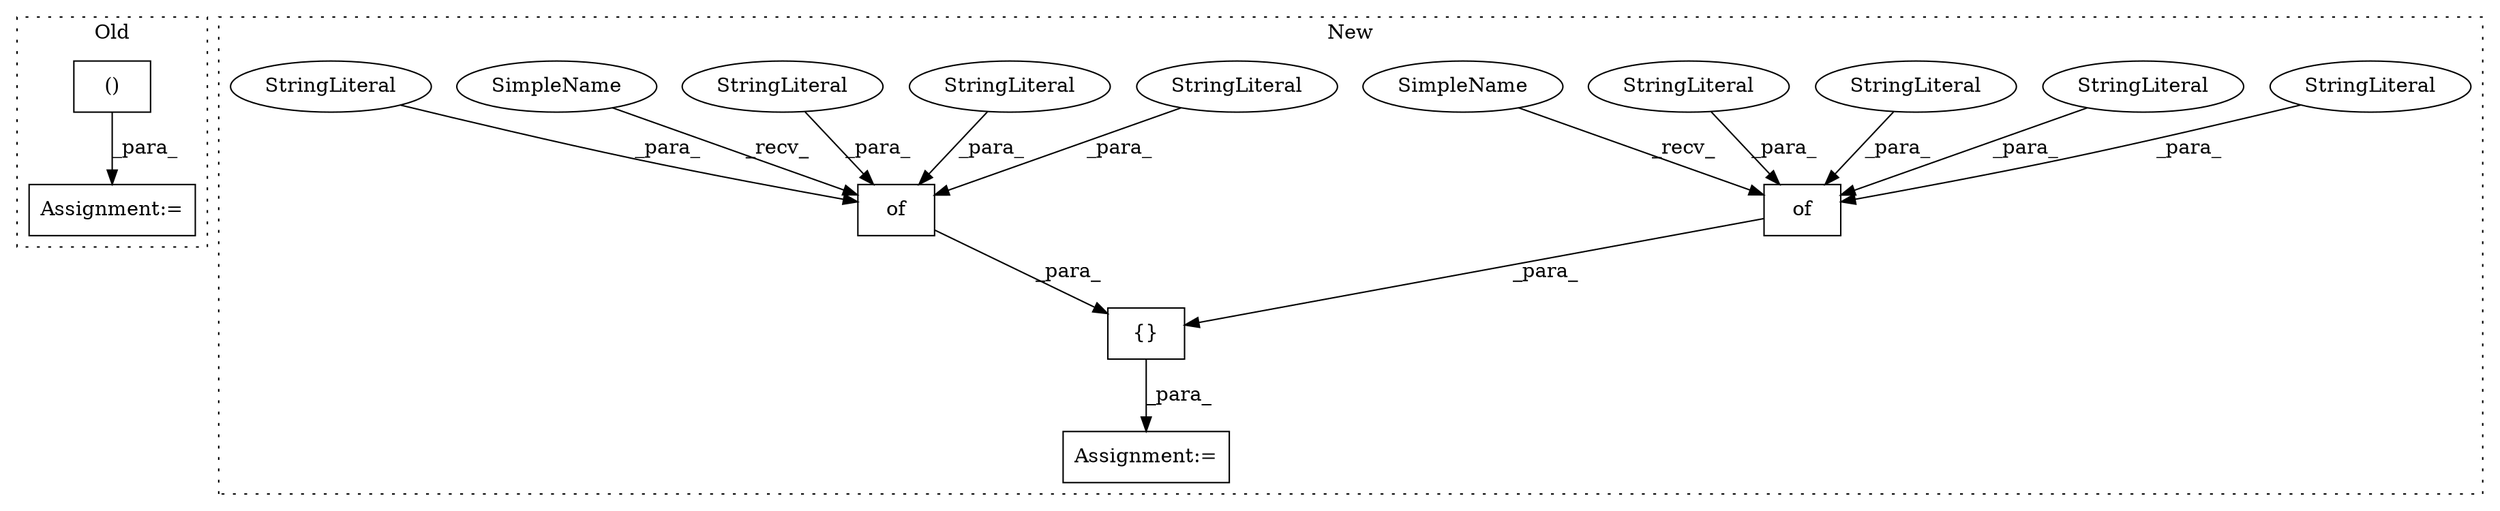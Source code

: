 digraph G {
subgraph cluster0 {
1 [label="()" a="106" s="88" l="32" shape="box"];
8 [label="Assignment:=" a="7" s="82" l="6" shape="box"];
label = "Old";
style="dotted";
}
subgraph cluster1 {
2 [label="of" a="32" s="94,147" l="3,1" shape="box"];
3 [label="StringLiteral" a="45" s="122" l="7" shape="ellipse"];
4 [label="StringLiteral" a="45" s="130" l="17" shape="ellipse"];
5 [label="StringLiteral" a="45" s="104" l="17" shape="ellipse"];
6 [label="StringLiteral" a="45" s="97" l="6" shape="ellipse"];
7 [label="Assignment:=" a="7" s="64" l="1" shape="box"];
9 [label="of" a="32" s="153,216" l="3,1" shape="box"];
10 [label="StringLiteral" a="45" s="156" l="6" shape="ellipse"];
11 [label="StringLiteral" a="45" s="163" l="24" shape="ellipse"];
12 [label="StringLiteral" a="45" s="188" l="7" shape="ellipse"];
13 [label="StringLiteral" a="45" s="196" l="20" shape="ellipse"];
14 [label="{}" a="4" s="89,217" l="1,1" shape="box"];
15 [label="SimpleName" a="42" s="149" l="3" shape="ellipse"];
16 [label="SimpleName" a="42" s="90" l="3" shape="ellipse"];
label = "New";
style="dotted";
}
1 -> 8 [label="_para_"];
2 -> 14 [label="_para_"];
3 -> 2 [label="_para_"];
4 -> 2 [label="_para_"];
5 -> 2 [label="_para_"];
6 -> 2 [label="_para_"];
9 -> 14 [label="_para_"];
10 -> 9 [label="_para_"];
11 -> 9 [label="_para_"];
12 -> 9 [label="_para_"];
13 -> 9 [label="_para_"];
14 -> 7 [label="_para_"];
15 -> 9 [label="_recv_"];
16 -> 2 [label="_recv_"];
}